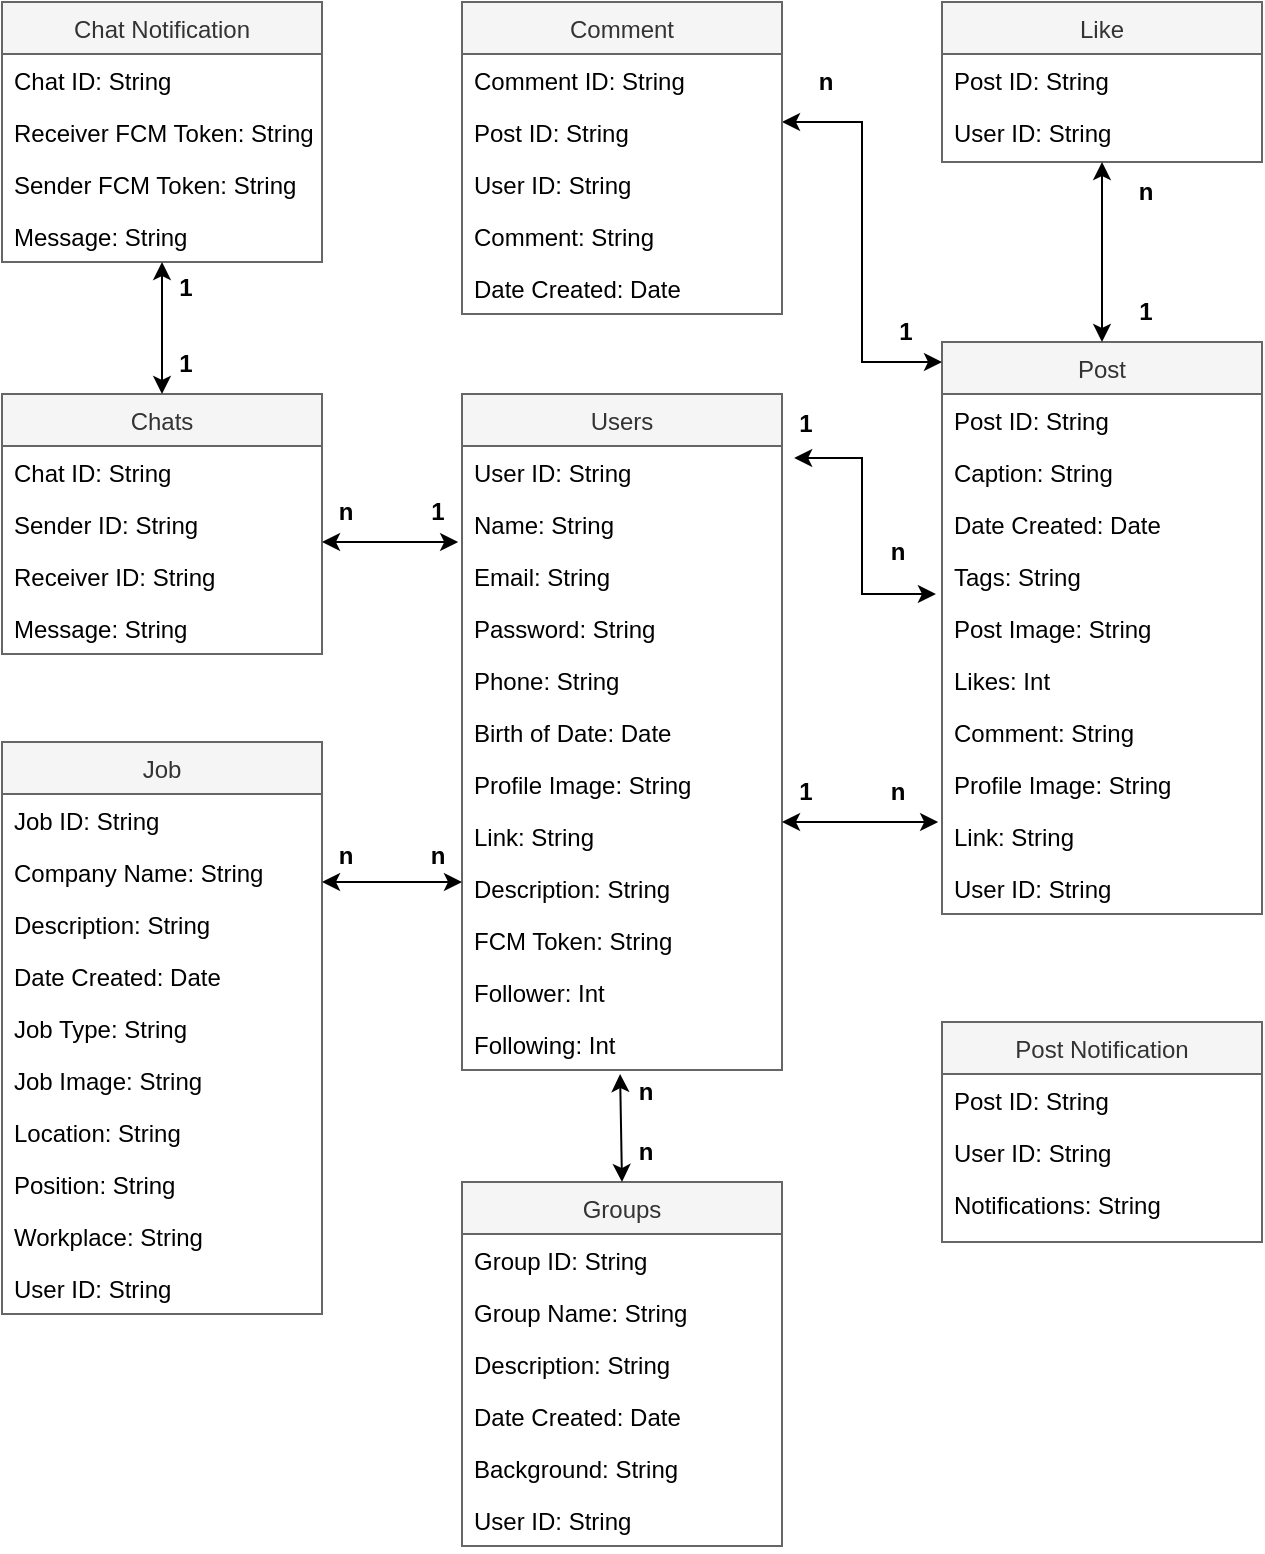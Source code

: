 <mxfile version="20.7.4" type="github">
  <diagram id="C5RBs43oDa-KdzZeNtuy" name="Page-1">
    <mxGraphModel dx="1434" dy="774" grid="1" gridSize="10" guides="1" tooltips="1" connect="1" arrows="1" fold="1" page="1" pageScale="1" pageWidth="827" pageHeight="1169" math="0" shadow="0">
      <root>
        <mxCell id="WIyWlLk6GJQsqaUBKTNV-0" />
        <mxCell id="WIyWlLk6GJQsqaUBKTNV-1" parent="WIyWlLk6GJQsqaUBKTNV-0" />
        <mxCell id="zkfFHV4jXpPFQw0GAbJ--0" value="Users" style="swimlane;fontStyle=0;align=center;verticalAlign=top;childLayout=stackLayout;horizontal=1;startSize=26;horizontalStack=0;resizeParent=1;resizeLast=0;collapsible=1;marginBottom=0;rounded=0;shadow=0;strokeWidth=1;fillColor=#f5f5f5;fontColor=#333333;strokeColor=#666666;" parent="WIyWlLk6GJQsqaUBKTNV-1" vertex="1">
          <mxGeometry x="260" y="296" width="160" height="338" as="geometry">
            <mxRectangle x="230" y="140" width="160" height="26" as="alternateBounds" />
          </mxGeometry>
        </mxCell>
        <mxCell id="g1v8Jiu_yyEXlm8m5T4r-4" value="User ID: String" style="text;align=left;verticalAlign=top;spacingLeft=4;spacingRight=4;overflow=hidden;rotatable=0;points=[[0,0.5],[1,0.5]];portConstraint=eastwest;" parent="zkfFHV4jXpPFQw0GAbJ--0" vertex="1">
          <mxGeometry y="26" width="160" height="26" as="geometry" />
        </mxCell>
        <mxCell id="zkfFHV4jXpPFQw0GAbJ--1" value="Name: String" style="text;align=left;verticalAlign=top;spacingLeft=4;spacingRight=4;overflow=hidden;rotatable=0;points=[[0,0.5],[1,0.5]];portConstraint=eastwest;" parent="zkfFHV4jXpPFQw0GAbJ--0" vertex="1">
          <mxGeometry y="52" width="160" height="26" as="geometry" />
        </mxCell>
        <mxCell id="zkfFHV4jXpPFQw0GAbJ--2" value="Email: String" style="text;align=left;verticalAlign=top;spacingLeft=4;spacingRight=4;overflow=hidden;rotatable=0;points=[[0,0.5],[1,0.5]];portConstraint=eastwest;rounded=0;shadow=0;html=0;" parent="zkfFHV4jXpPFQw0GAbJ--0" vertex="1">
          <mxGeometry y="78" width="160" height="26" as="geometry" />
        </mxCell>
        <mxCell id="zkfFHV4jXpPFQw0GAbJ--3" value="Password: String" style="text;align=left;verticalAlign=top;spacingLeft=4;spacingRight=4;overflow=hidden;rotatable=0;points=[[0,0.5],[1,0.5]];portConstraint=eastwest;rounded=0;shadow=0;html=0;" parent="zkfFHV4jXpPFQw0GAbJ--0" vertex="1">
          <mxGeometry y="104" width="160" height="26" as="geometry" />
        </mxCell>
        <mxCell id="g1v8Jiu_yyEXlm8m5T4r-0" value="Phone: String" style="text;align=left;verticalAlign=top;spacingLeft=4;spacingRight=4;overflow=hidden;rotatable=0;points=[[0,0.5],[1,0.5]];portConstraint=eastwest;rounded=0;shadow=0;html=0;" parent="zkfFHV4jXpPFQw0GAbJ--0" vertex="1">
          <mxGeometry y="130" width="160" height="26" as="geometry" />
        </mxCell>
        <mxCell id="g1v8Jiu_yyEXlm8m5T4r-5" value="Birth of Date: Date" style="text;align=left;verticalAlign=top;spacingLeft=4;spacingRight=4;overflow=hidden;rotatable=0;points=[[0,0.5],[1,0.5]];portConstraint=eastwest;rounded=0;shadow=0;html=0;" parent="zkfFHV4jXpPFQw0GAbJ--0" vertex="1">
          <mxGeometry y="156" width="160" height="26" as="geometry" />
        </mxCell>
        <mxCell id="g1v8Jiu_yyEXlm8m5T4r-1" value="Profile Image: String" style="text;align=left;verticalAlign=top;spacingLeft=4;spacingRight=4;overflow=hidden;rotatable=0;points=[[0,0.5],[1,0.5]];portConstraint=eastwest;rounded=0;shadow=0;html=0;" parent="zkfFHV4jXpPFQw0GAbJ--0" vertex="1">
          <mxGeometry y="182" width="160" height="26" as="geometry" />
        </mxCell>
        <mxCell id="g1v8Jiu_yyEXlm8m5T4r-2" value="Link: String" style="text;align=left;verticalAlign=top;spacingLeft=4;spacingRight=4;overflow=hidden;rotatable=0;points=[[0,0.5],[1,0.5]];portConstraint=eastwest;rounded=0;shadow=0;html=0;" parent="zkfFHV4jXpPFQw0GAbJ--0" vertex="1">
          <mxGeometry y="208" width="160" height="26" as="geometry" />
        </mxCell>
        <mxCell id="g1v8Jiu_yyEXlm8m5T4r-3" value="Description: String" style="text;align=left;verticalAlign=top;spacingLeft=4;spacingRight=4;overflow=hidden;rotatable=0;points=[[0,0.5],[1,0.5]];portConstraint=eastwest;rounded=0;shadow=0;html=0;" parent="zkfFHV4jXpPFQw0GAbJ--0" vertex="1">
          <mxGeometry y="234" width="160" height="26" as="geometry" />
        </mxCell>
        <mxCell id="g1v8Jiu_yyEXlm8m5T4r-7" value="FCM Token: String" style="text;align=left;verticalAlign=top;spacingLeft=4;spacingRight=4;overflow=hidden;rotatable=0;points=[[0,0.5],[1,0.5]];portConstraint=eastwest;rounded=0;shadow=0;html=0;" parent="zkfFHV4jXpPFQw0GAbJ--0" vertex="1">
          <mxGeometry y="260" width="160" height="26" as="geometry" />
        </mxCell>
        <mxCell id="g1v8Jiu_yyEXlm8m5T4r-8" value="Follower: Int" style="text;align=left;verticalAlign=top;spacingLeft=4;spacingRight=4;overflow=hidden;rotatable=0;points=[[0,0.5],[1,0.5]];portConstraint=eastwest;rounded=0;shadow=0;html=0;" parent="zkfFHV4jXpPFQw0GAbJ--0" vertex="1">
          <mxGeometry y="286" width="160" height="26" as="geometry" />
        </mxCell>
        <mxCell id="g1v8Jiu_yyEXlm8m5T4r-9" value="Following: Int" style="text;align=left;verticalAlign=top;spacingLeft=4;spacingRight=4;overflow=hidden;rotatable=0;points=[[0,0.5],[1,0.5]];portConstraint=eastwest;rounded=0;shadow=0;html=0;" parent="zkfFHV4jXpPFQw0GAbJ--0" vertex="1">
          <mxGeometry y="312" width="160" height="26" as="geometry" />
        </mxCell>
        <mxCell id="g1v8Jiu_yyEXlm8m5T4r-10" value="Post" style="swimlane;fontStyle=0;align=center;verticalAlign=top;childLayout=stackLayout;horizontal=1;startSize=26;horizontalStack=0;resizeParent=1;resizeLast=0;collapsible=1;marginBottom=0;rounded=0;shadow=0;strokeWidth=1;fillColor=#f5f5f5;fontColor=#333333;strokeColor=#666666;" parent="WIyWlLk6GJQsqaUBKTNV-1" vertex="1">
          <mxGeometry x="500" y="270" width="160" height="286" as="geometry">
            <mxRectangle x="230" y="140" width="160" height="26" as="alternateBounds" />
          </mxGeometry>
        </mxCell>
        <mxCell id="g1v8Jiu_yyEXlm8m5T4r-11" value="Post ID: String" style="text;align=left;verticalAlign=top;spacingLeft=4;spacingRight=4;overflow=hidden;rotatable=0;points=[[0,0.5],[1,0.5]];portConstraint=eastwest;" parent="g1v8Jiu_yyEXlm8m5T4r-10" vertex="1">
          <mxGeometry y="26" width="160" height="26" as="geometry" />
        </mxCell>
        <mxCell id="g1v8Jiu_yyEXlm8m5T4r-12" value="Caption: String" style="text;align=left;verticalAlign=top;spacingLeft=4;spacingRight=4;overflow=hidden;rotatable=0;points=[[0,0.5],[1,0.5]];portConstraint=eastwest;" parent="g1v8Jiu_yyEXlm8m5T4r-10" vertex="1">
          <mxGeometry y="52" width="160" height="26" as="geometry" />
        </mxCell>
        <mxCell id="g1v8Jiu_yyEXlm8m5T4r-13" value="Date Created: Date" style="text;align=left;verticalAlign=top;spacingLeft=4;spacingRight=4;overflow=hidden;rotatable=0;points=[[0,0.5],[1,0.5]];portConstraint=eastwest;rounded=0;shadow=0;html=0;" parent="g1v8Jiu_yyEXlm8m5T4r-10" vertex="1">
          <mxGeometry y="78" width="160" height="26" as="geometry" />
        </mxCell>
        <mxCell id="g1v8Jiu_yyEXlm8m5T4r-14" value="Tags: String" style="text;align=left;verticalAlign=top;spacingLeft=4;spacingRight=4;overflow=hidden;rotatable=0;points=[[0,0.5],[1,0.5]];portConstraint=eastwest;rounded=0;shadow=0;html=0;" parent="g1v8Jiu_yyEXlm8m5T4r-10" vertex="1">
          <mxGeometry y="104" width="160" height="26" as="geometry" />
        </mxCell>
        <mxCell id="g1v8Jiu_yyEXlm8m5T4r-15" value="Post Image: String" style="text;align=left;verticalAlign=top;spacingLeft=4;spacingRight=4;overflow=hidden;rotatable=0;points=[[0,0.5],[1,0.5]];portConstraint=eastwest;rounded=0;shadow=0;html=0;" parent="g1v8Jiu_yyEXlm8m5T4r-10" vertex="1">
          <mxGeometry y="130" width="160" height="26" as="geometry" />
        </mxCell>
        <mxCell id="g1v8Jiu_yyEXlm8m5T4r-16" value="Likes: Int" style="text;align=left;verticalAlign=top;spacingLeft=4;spacingRight=4;overflow=hidden;rotatable=0;points=[[0,0.5],[1,0.5]];portConstraint=eastwest;rounded=0;shadow=0;html=0;" parent="g1v8Jiu_yyEXlm8m5T4r-10" vertex="1">
          <mxGeometry y="156" width="160" height="26" as="geometry" />
        </mxCell>
        <mxCell id="lOst0Zq4y3KL9aMdi6OP-15" value="Comment: String" style="text;align=left;verticalAlign=top;spacingLeft=4;spacingRight=4;overflow=hidden;rotatable=0;points=[[0,0.5],[1,0.5]];portConstraint=eastwest;rounded=0;shadow=0;html=0;" parent="g1v8Jiu_yyEXlm8m5T4r-10" vertex="1">
          <mxGeometry y="182" width="160" height="26" as="geometry" />
        </mxCell>
        <mxCell id="g1v8Jiu_yyEXlm8m5T4r-17" value="Profile Image: String" style="text;align=left;verticalAlign=top;spacingLeft=4;spacingRight=4;overflow=hidden;rotatable=0;points=[[0,0.5],[1,0.5]];portConstraint=eastwest;rounded=0;shadow=0;html=0;" parent="g1v8Jiu_yyEXlm8m5T4r-10" vertex="1">
          <mxGeometry y="208" width="160" height="26" as="geometry" />
        </mxCell>
        <mxCell id="g1v8Jiu_yyEXlm8m5T4r-18" value="Link: String" style="text;align=left;verticalAlign=top;spacingLeft=4;spacingRight=4;overflow=hidden;rotatable=0;points=[[0,0.5],[1,0.5]];portConstraint=eastwest;rounded=0;shadow=0;html=0;" parent="g1v8Jiu_yyEXlm8m5T4r-10" vertex="1">
          <mxGeometry y="234" width="160" height="26" as="geometry" />
        </mxCell>
        <mxCell id="g1v8Jiu_yyEXlm8m5T4r-19" value="User ID: String" style="text;align=left;verticalAlign=top;spacingLeft=4;spacingRight=4;overflow=hidden;rotatable=0;points=[[0,0.5],[1,0.5]];portConstraint=eastwest;rounded=0;shadow=0;html=0;" parent="g1v8Jiu_yyEXlm8m5T4r-10" vertex="1">
          <mxGeometry y="260" width="160" height="26" as="geometry" />
        </mxCell>
        <mxCell id="g1v8Jiu_yyEXlm8m5T4r-24" value="Job" style="swimlane;fontStyle=0;align=center;verticalAlign=top;childLayout=stackLayout;horizontal=1;startSize=26;horizontalStack=0;resizeParent=1;resizeLast=0;collapsible=1;marginBottom=0;rounded=0;shadow=0;strokeWidth=1;fillColor=#f5f5f5;fontColor=#333333;strokeColor=#666666;" parent="WIyWlLk6GJQsqaUBKTNV-1" vertex="1">
          <mxGeometry x="30" y="470" width="160" height="286" as="geometry">
            <mxRectangle x="230" y="140" width="160" height="26" as="alternateBounds" />
          </mxGeometry>
        </mxCell>
        <mxCell id="g1v8Jiu_yyEXlm8m5T4r-25" value="Job ID: String" style="text;align=left;verticalAlign=top;spacingLeft=4;spacingRight=4;overflow=hidden;rotatable=0;points=[[0,0.5],[1,0.5]];portConstraint=eastwest;" parent="g1v8Jiu_yyEXlm8m5T4r-24" vertex="1">
          <mxGeometry y="26" width="160" height="26" as="geometry" />
        </mxCell>
        <mxCell id="g1v8Jiu_yyEXlm8m5T4r-34" value="Company Name: String" style="text;align=left;verticalAlign=top;spacingLeft=4;spacingRight=4;overflow=hidden;rotatable=0;points=[[0,0.5],[1,0.5]];portConstraint=eastwest;" parent="g1v8Jiu_yyEXlm8m5T4r-24" vertex="1">
          <mxGeometry y="52" width="160" height="26" as="geometry" />
        </mxCell>
        <mxCell id="g1v8Jiu_yyEXlm8m5T4r-26" value="Description: String" style="text;align=left;verticalAlign=top;spacingLeft=4;spacingRight=4;overflow=hidden;rotatable=0;points=[[0,0.5],[1,0.5]];portConstraint=eastwest;" parent="g1v8Jiu_yyEXlm8m5T4r-24" vertex="1">
          <mxGeometry y="78" width="160" height="26" as="geometry" />
        </mxCell>
        <mxCell id="g1v8Jiu_yyEXlm8m5T4r-27" value="Date Created: Date" style="text;align=left;verticalAlign=top;spacingLeft=4;spacingRight=4;overflow=hidden;rotatable=0;points=[[0,0.5],[1,0.5]];portConstraint=eastwest;rounded=0;shadow=0;html=0;" parent="g1v8Jiu_yyEXlm8m5T4r-24" vertex="1">
          <mxGeometry y="104" width="160" height="26" as="geometry" />
        </mxCell>
        <mxCell id="g1v8Jiu_yyEXlm8m5T4r-28" value="Job Type: String" style="text;align=left;verticalAlign=top;spacingLeft=4;spacingRight=4;overflow=hidden;rotatable=0;points=[[0,0.5],[1,0.5]];portConstraint=eastwest;rounded=0;shadow=0;html=0;" parent="g1v8Jiu_yyEXlm8m5T4r-24" vertex="1">
          <mxGeometry y="130" width="160" height="26" as="geometry" />
        </mxCell>
        <mxCell id="g1v8Jiu_yyEXlm8m5T4r-29" value="Job Image: String" style="text;align=left;verticalAlign=top;spacingLeft=4;spacingRight=4;overflow=hidden;rotatable=0;points=[[0,0.5],[1,0.5]];portConstraint=eastwest;rounded=0;shadow=0;html=0;" parent="g1v8Jiu_yyEXlm8m5T4r-24" vertex="1">
          <mxGeometry y="156" width="160" height="26" as="geometry" />
        </mxCell>
        <mxCell id="g1v8Jiu_yyEXlm8m5T4r-30" value="Location: String" style="text;align=left;verticalAlign=top;spacingLeft=4;spacingRight=4;overflow=hidden;rotatable=0;points=[[0,0.5],[1,0.5]];portConstraint=eastwest;rounded=0;shadow=0;html=0;" parent="g1v8Jiu_yyEXlm8m5T4r-24" vertex="1">
          <mxGeometry y="182" width="160" height="26" as="geometry" />
        </mxCell>
        <mxCell id="g1v8Jiu_yyEXlm8m5T4r-31" value="Position: String" style="text;align=left;verticalAlign=top;spacingLeft=4;spacingRight=4;overflow=hidden;rotatable=0;points=[[0,0.5],[1,0.5]];portConstraint=eastwest;rounded=0;shadow=0;html=0;" parent="g1v8Jiu_yyEXlm8m5T4r-24" vertex="1">
          <mxGeometry y="208" width="160" height="26" as="geometry" />
        </mxCell>
        <mxCell id="g1v8Jiu_yyEXlm8m5T4r-32" value="Workplace: String" style="text;align=left;verticalAlign=top;spacingLeft=4;spacingRight=4;overflow=hidden;rotatable=0;points=[[0,0.5],[1,0.5]];portConstraint=eastwest;rounded=0;shadow=0;html=0;" parent="g1v8Jiu_yyEXlm8m5T4r-24" vertex="1">
          <mxGeometry y="234" width="160" height="26" as="geometry" />
        </mxCell>
        <mxCell id="g1v8Jiu_yyEXlm8m5T4r-33" value="User ID: String" style="text;align=left;verticalAlign=top;spacingLeft=4;spacingRight=4;overflow=hidden;rotatable=0;points=[[0,0.5],[1,0.5]];portConstraint=eastwest;rounded=0;shadow=0;html=0;" parent="g1v8Jiu_yyEXlm8m5T4r-24" vertex="1">
          <mxGeometry y="260" width="160" height="26" as="geometry" />
        </mxCell>
        <mxCell id="g1v8Jiu_yyEXlm8m5T4r-35" value="Groups" style="swimlane;fontStyle=0;align=center;verticalAlign=top;childLayout=stackLayout;horizontal=1;startSize=26;horizontalStack=0;resizeParent=1;resizeLast=0;collapsible=1;marginBottom=0;rounded=0;shadow=0;strokeWidth=1;fillColor=#f5f5f5;fontColor=#333333;strokeColor=#666666;" parent="WIyWlLk6GJQsqaUBKTNV-1" vertex="1">
          <mxGeometry x="260" y="690" width="160" height="182" as="geometry">
            <mxRectangle x="230" y="140" width="160" height="26" as="alternateBounds" />
          </mxGeometry>
        </mxCell>
        <mxCell id="g1v8Jiu_yyEXlm8m5T4r-36" value="Group ID: String" style="text;align=left;verticalAlign=top;spacingLeft=4;spacingRight=4;overflow=hidden;rotatable=0;points=[[0,0.5],[1,0.5]];portConstraint=eastwest;" parent="g1v8Jiu_yyEXlm8m5T4r-35" vertex="1">
          <mxGeometry y="26" width="160" height="26" as="geometry" />
        </mxCell>
        <mxCell id="g1v8Jiu_yyEXlm8m5T4r-37" value="Group Name: String" style="text;align=left;verticalAlign=top;spacingLeft=4;spacingRight=4;overflow=hidden;rotatable=0;points=[[0,0.5],[1,0.5]];portConstraint=eastwest;" parent="g1v8Jiu_yyEXlm8m5T4r-35" vertex="1">
          <mxGeometry y="52" width="160" height="26" as="geometry" />
        </mxCell>
        <mxCell id="g1v8Jiu_yyEXlm8m5T4r-38" value="Description: String" style="text;align=left;verticalAlign=top;spacingLeft=4;spacingRight=4;overflow=hidden;rotatable=0;points=[[0,0.5],[1,0.5]];portConstraint=eastwest;" parent="g1v8Jiu_yyEXlm8m5T4r-35" vertex="1">
          <mxGeometry y="78" width="160" height="26" as="geometry" />
        </mxCell>
        <mxCell id="g1v8Jiu_yyEXlm8m5T4r-39" value="Date Created: Date" style="text;align=left;verticalAlign=top;spacingLeft=4;spacingRight=4;overflow=hidden;rotatable=0;points=[[0,0.5],[1,0.5]];portConstraint=eastwest;rounded=0;shadow=0;html=0;" parent="g1v8Jiu_yyEXlm8m5T4r-35" vertex="1">
          <mxGeometry y="104" width="160" height="26" as="geometry" />
        </mxCell>
        <mxCell id="g1v8Jiu_yyEXlm8m5T4r-40" value="Background: String" style="text;align=left;verticalAlign=top;spacingLeft=4;spacingRight=4;overflow=hidden;rotatable=0;points=[[0,0.5],[1,0.5]];portConstraint=eastwest;rounded=0;shadow=0;html=0;" parent="g1v8Jiu_yyEXlm8m5T4r-35" vertex="1">
          <mxGeometry y="130" width="160" height="26" as="geometry" />
        </mxCell>
        <mxCell id="g1v8Jiu_yyEXlm8m5T4r-45" value="User ID: String" style="text;align=left;verticalAlign=top;spacingLeft=4;spacingRight=4;overflow=hidden;rotatable=0;points=[[0,0.5],[1,0.5]];portConstraint=eastwest;rounded=0;shadow=0;html=0;" parent="g1v8Jiu_yyEXlm8m5T4r-35" vertex="1">
          <mxGeometry y="156" width="160" height="26" as="geometry" />
        </mxCell>
        <mxCell id="g1v8Jiu_yyEXlm8m5T4r-46" value="Chats" style="swimlane;fontStyle=0;align=center;verticalAlign=top;childLayout=stackLayout;horizontal=1;startSize=26;horizontalStack=0;resizeParent=1;resizeLast=0;collapsible=1;marginBottom=0;rounded=0;shadow=0;strokeWidth=1;fillColor=#f5f5f5;fontColor=#333333;strokeColor=#666666;" parent="WIyWlLk6GJQsqaUBKTNV-1" vertex="1">
          <mxGeometry x="30" y="296" width="160" height="130" as="geometry">
            <mxRectangle x="230" y="140" width="160" height="26" as="alternateBounds" />
          </mxGeometry>
        </mxCell>
        <mxCell id="FKrDlw8v08AkZtSbMla6-0" value="Chat ID: String" style="text;align=left;verticalAlign=top;spacingLeft=4;spacingRight=4;overflow=hidden;rotatable=0;points=[[0,0.5],[1,0.5]];portConstraint=eastwest;" parent="g1v8Jiu_yyEXlm8m5T4r-46" vertex="1">
          <mxGeometry y="26" width="160" height="26" as="geometry" />
        </mxCell>
        <mxCell id="g1v8Jiu_yyEXlm8m5T4r-47" value="Sender ID: String" style="text;align=left;verticalAlign=top;spacingLeft=4;spacingRight=4;overflow=hidden;rotatable=0;points=[[0,0.5],[1,0.5]];portConstraint=eastwest;" parent="g1v8Jiu_yyEXlm8m5T4r-46" vertex="1">
          <mxGeometry y="52" width="160" height="26" as="geometry" />
        </mxCell>
        <mxCell id="g1v8Jiu_yyEXlm8m5T4r-48" value="Receiver ID: String" style="text;align=left;verticalAlign=top;spacingLeft=4;spacingRight=4;overflow=hidden;rotatable=0;points=[[0,0.5],[1,0.5]];portConstraint=eastwest;" parent="g1v8Jiu_yyEXlm8m5T4r-46" vertex="1">
          <mxGeometry y="78" width="160" height="26" as="geometry" />
        </mxCell>
        <mxCell id="g1v8Jiu_yyEXlm8m5T4r-49" value="Message: String" style="text;align=left;verticalAlign=top;spacingLeft=4;spacingRight=4;overflow=hidden;rotatable=0;points=[[0,0.5],[1,0.5]];portConstraint=eastwest;" parent="g1v8Jiu_yyEXlm8m5T4r-46" vertex="1">
          <mxGeometry y="104" width="160" height="26" as="geometry" />
        </mxCell>
        <mxCell id="g1v8Jiu_yyEXlm8m5T4r-63" value="&lt;b&gt;n&lt;/b&gt;" style="text;html=1;strokeColor=none;fillColor=none;align=center;verticalAlign=middle;whiteSpace=wrap;rounded=0;" parent="WIyWlLk6GJQsqaUBKTNV-1" vertex="1">
          <mxGeometry x="190" y="512" width="24" height="30" as="geometry" />
        </mxCell>
        <mxCell id="g1v8Jiu_yyEXlm8m5T4r-65" value="&lt;b&gt;1&lt;/b&gt;" style="text;html=1;strokeColor=none;fillColor=none;align=center;verticalAlign=middle;whiteSpace=wrap;rounded=0;" parent="WIyWlLk6GJQsqaUBKTNV-1" vertex="1">
          <mxGeometry x="420" y="296" width="24" height="30" as="geometry" />
        </mxCell>
        <mxCell id="g1v8Jiu_yyEXlm8m5T4r-69" value="&lt;b&gt;n&lt;/b&gt;" style="text;html=1;strokeColor=none;fillColor=none;align=center;verticalAlign=middle;whiteSpace=wrap;rounded=0;" parent="WIyWlLk6GJQsqaUBKTNV-1" vertex="1">
          <mxGeometry x="466" y="360" width="24" height="30" as="geometry" />
        </mxCell>
        <mxCell id="g1v8Jiu_yyEXlm8m5T4r-70" value="&lt;b&gt;n&lt;/b&gt;" style="text;html=1;strokeColor=none;fillColor=none;align=center;verticalAlign=middle;whiteSpace=wrap;rounded=0;" parent="WIyWlLk6GJQsqaUBKTNV-1" vertex="1">
          <mxGeometry x="236" y="512" width="24" height="30" as="geometry" />
        </mxCell>
        <mxCell id="lOst0Zq4y3KL9aMdi6OP-2" value="" style="endArrow=classic;startArrow=classic;html=1;rounded=0;exitX=0;exitY=1;exitDx=0;exitDy=0;entryX=-0.012;entryY=0.231;entryDx=0;entryDy=0;entryPerimeter=0;" parent="WIyWlLk6GJQsqaUBKTNV-1" source="lOst0Zq4y3KL9aMdi6OP-5" target="g1v8Jiu_yyEXlm8m5T4r-18" edge="1">
          <mxGeometry width="50" height="50" relative="1" as="geometry">
            <mxPoint x="470" y="420" as="sourcePoint" />
            <mxPoint x="520" y="370" as="targetPoint" />
          </mxGeometry>
        </mxCell>
        <mxCell id="lOst0Zq4y3KL9aMdi6OP-3" value="" style="endArrow=classic;startArrow=classic;html=1;rounded=0;exitX=1.038;exitY=0.231;exitDx=0;exitDy=0;exitPerimeter=0;entryX=-0.019;entryY=0.846;entryDx=0;entryDy=0;entryPerimeter=0;" parent="WIyWlLk6GJQsqaUBKTNV-1" source="g1v8Jiu_yyEXlm8m5T4r-4" target="g1v8Jiu_yyEXlm8m5T4r-14" edge="1">
          <mxGeometry width="50" height="50" relative="1" as="geometry">
            <mxPoint x="470" y="420" as="sourcePoint" />
            <mxPoint x="520" y="370" as="targetPoint" />
            <Array as="points">
              <mxPoint x="460" y="328" />
              <mxPoint x="460" y="396" />
            </Array>
          </mxGeometry>
        </mxCell>
        <mxCell id="lOst0Zq4y3KL9aMdi6OP-5" value="&lt;b&gt;1&lt;/b&gt;" style="text;html=1;strokeColor=none;fillColor=none;align=center;verticalAlign=middle;whiteSpace=wrap;rounded=0;" parent="WIyWlLk6GJQsqaUBKTNV-1" vertex="1">
          <mxGeometry x="420" y="480" width="24" height="30" as="geometry" />
        </mxCell>
        <mxCell id="lOst0Zq4y3KL9aMdi6OP-6" value="&lt;b&gt;n&lt;/b&gt;" style="text;html=1;strokeColor=none;fillColor=none;align=center;verticalAlign=middle;whiteSpace=wrap;rounded=0;" parent="WIyWlLk6GJQsqaUBKTNV-1" vertex="1">
          <mxGeometry x="466" y="480" width="24" height="30" as="geometry" />
        </mxCell>
        <mxCell id="lOst0Zq4y3KL9aMdi6OP-7" value="Post Notification" style="swimlane;fontStyle=0;align=center;verticalAlign=top;childLayout=stackLayout;horizontal=1;startSize=26;horizontalStack=0;resizeParent=1;resizeLast=0;collapsible=1;marginBottom=0;rounded=0;shadow=0;strokeWidth=1;fillColor=#f5f5f5;fontColor=#333333;strokeColor=#666666;" parent="WIyWlLk6GJQsqaUBKTNV-1" vertex="1">
          <mxGeometry x="500" y="610" width="160" height="110" as="geometry">
            <mxRectangle x="230" y="140" width="160" height="26" as="alternateBounds" />
          </mxGeometry>
        </mxCell>
        <mxCell id="lOst0Zq4y3KL9aMdi6OP-8" value="Post ID: String" style="text;align=left;verticalAlign=top;spacingLeft=4;spacingRight=4;overflow=hidden;rotatable=0;points=[[0,0.5],[1,0.5]];portConstraint=eastwest;" parent="lOst0Zq4y3KL9aMdi6OP-7" vertex="1">
          <mxGeometry y="26" width="160" height="26" as="geometry" />
        </mxCell>
        <mxCell id="lOst0Zq4y3KL9aMdi6OP-9" value="User ID: String" style="text;align=left;verticalAlign=top;spacingLeft=4;spacingRight=4;overflow=hidden;rotatable=0;points=[[0,0.5],[1,0.5]];portConstraint=eastwest;" parent="lOst0Zq4y3KL9aMdi6OP-7" vertex="1">
          <mxGeometry y="52" width="160" height="26" as="geometry" />
        </mxCell>
        <mxCell id="lOst0Zq4y3KL9aMdi6OP-10" value="Notifications: String" style="text;align=left;verticalAlign=top;spacingLeft=4;spacingRight=4;overflow=hidden;rotatable=0;points=[[0,0.5],[1,0.5]];portConstraint=eastwest;" parent="lOst0Zq4y3KL9aMdi6OP-7" vertex="1">
          <mxGeometry y="78" width="160" height="26" as="geometry" />
        </mxCell>
        <mxCell id="lOst0Zq4y3KL9aMdi6OP-14" value="" style="endArrow=classic;startArrow=classic;html=1;rounded=0;exitX=1;exitY=0.5;exitDx=0;exitDy=0;entryX=0;entryY=0.808;entryDx=0;entryDy=0;entryPerimeter=0;" parent="WIyWlLk6GJQsqaUBKTNV-1" edge="1">
          <mxGeometry width="50" height="50" relative="1" as="geometry">
            <mxPoint x="190" y="540" as="sourcePoint" />
            <mxPoint x="260" y="540.008" as="targetPoint" />
          </mxGeometry>
        </mxCell>
        <mxCell id="lOst0Zq4y3KL9aMdi6OP-21" value="" style="endArrow=classic;startArrow=classic;html=1;rounded=0;exitX=0;exitY=0;exitDx=0;exitDy=0;entryX=-0.012;entryY=0.846;entryDx=0;entryDy=0;entryPerimeter=0;" parent="WIyWlLk6GJQsqaUBKTNV-1" target="zkfFHV4jXpPFQw0GAbJ--1" edge="1">
          <mxGeometry width="50" height="50" relative="1" as="geometry">
            <mxPoint x="190" y="370" as="sourcePoint" />
            <mxPoint x="375" y="321" as="targetPoint" />
          </mxGeometry>
        </mxCell>
        <mxCell id="lOst0Zq4y3KL9aMdi6OP-23" value="&lt;b&gt;1&lt;/b&gt;" style="text;html=1;strokeColor=none;fillColor=none;align=center;verticalAlign=middle;whiteSpace=wrap;rounded=0;" parent="WIyWlLk6GJQsqaUBKTNV-1" vertex="1">
          <mxGeometry x="236" y="340" width="24" height="30" as="geometry" />
        </mxCell>
        <mxCell id="lOst0Zq4y3KL9aMdi6OP-24" value="Chat Notification" style="swimlane;fontStyle=0;align=center;verticalAlign=top;childLayout=stackLayout;horizontal=1;startSize=26;horizontalStack=0;resizeParent=1;resizeLast=0;collapsible=1;marginBottom=0;rounded=0;shadow=0;strokeWidth=1;fillColor=#f5f5f5;fontColor=#333333;strokeColor=#666666;" parent="WIyWlLk6GJQsqaUBKTNV-1" vertex="1">
          <mxGeometry x="30" y="100" width="160" height="130" as="geometry">
            <mxRectangle x="230" y="140" width="160" height="26" as="alternateBounds" />
          </mxGeometry>
        </mxCell>
        <mxCell id="FKrDlw8v08AkZtSbMla6-3" value="Chat ID: String" style="text;align=left;verticalAlign=top;spacingLeft=4;spacingRight=4;overflow=hidden;rotatable=0;points=[[0,0.5],[1,0.5]];portConstraint=eastwest;" parent="lOst0Zq4y3KL9aMdi6OP-24" vertex="1">
          <mxGeometry y="26" width="160" height="26" as="geometry" />
        </mxCell>
        <mxCell id="lOst0Zq4y3KL9aMdi6OP-25" value="Receiver FCM Token: String" style="text;align=left;verticalAlign=top;spacingLeft=4;spacingRight=4;overflow=hidden;rotatable=0;points=[[0,0.5],[1,0.5]];portConstraint=eastwest;" parent="lOst0Zq4y3KL9aMdi6OP-24" vertex="1">
          <mxGeometry y="52" width="160" height="26" as="geometry" />
        </mxCell>
        <mxCell id="lOst0Zq4y3KL9aMdi6OP-26" value="Sender FCM Token: String" style="text;align=left;verticalAlign=top;spacingLeft=4;spacingRight=4;overflow=hidden;rotatable=0;points=[[0,0.5],[1,0.5]];portConstraint=eastwest;" parent="lOst0Zq4y3KL9aMdi6OP-24" vertex="1">
          <mxGeometry y="78" width="160" height="26" as="geometry" />
        </mxCell>
        <mxCell id="lOst0Zq4y3KL9aMdi6OP-27" value="Message: String" style="text;align=left;verticalAlign=top;spacingLeft=4;spacingRight=4;overflow=hidden;rotatable=0;points=[[0,0.5],[1,0.5]];portConstraint=eastwest;" parent="lOst0Zq4y3KL9aMdi6OP-24" vertex="1">
          <mxGeometry y="104" width="160" height="26" as="geometry" />
        </mxCell>
        <mxCell id="lOst0Zq4y3KL9aMdi6OP-31" value="" style="endArrow=classic;startArrow=classic;html=1;rounded=0;exitX=0.5;exitY=0;exitDx=0;exitDy=0;entryX=0.5;entryY=1;entryDx=0;entryDy=0;" parent="WIyWlLk6GJQsqaUBKTNV-1" source="g1v8Jiu_yyEXlm8m5T4r-46" target="lOst0Zq4y3KL9aMdi6OP-24" edge="1">
          <mxGeometry width="50" height="50" relative="1" as="geometry">
            <mxPoint x="350" y="238" as="sourcePoint" />
            <mxPoint x="110" y="240" as="targetPoint" />
          </mxGeometry>
        </mxCell>
        <mxCell id="lOst0Zq4y3KL9aMdi6OP-32" value="&lt;b&gt;1&lt;/b&gt;" style="text;html=1;strokeColor=none;fillColor=none;align=center;verticalAlign=middle;whiteSpace=wrap;rounded=0;" parent="WIyWlLk6GJQsqaUBKTNV-1" vertex="1">
          <mxGeometry x="110" y="266" width="24" height="30" as="geometry" />
        </mxCell>
        <mxCell id="lOst0Zq4y3KL9aMdi6OP-33" value="&lt;b&gt;1&lt;/b&gt;" style="text;html=1;strokeColor=none;fillColor=none;align=center;verticalAlign=middle;whiteSpace=wrap;rounded=0;" parent="WIyWlLk6GJQsqaUBKTNV-1" vertex="1">
          <mxGeometry x="110" y="228" width="24" height="30" as="geometry" />
        </mxCell>
        <mxCell id="lOst0Zq4y3KL9aMdi6OP-36" value="" style="endArrow=classic;startArrow=classic;html=1;rounded=0;exitX=1;exitY=0.5;exitDx=0;exitDy=0;" parent="WIyWlLk6GJQsqaUBKTNV-1" edge="1">
          <mxGeometry width="50" height="50" relative="1" as="geometry">
            <mxPoint x="420" y="160" as="sourcePoint" />
            <mxPoint x="500" y="280" as="targetPoint" />
            <Array as="points">
              <mxPoint x="460" y="160" />
              <mxPoint x="460" y="280" />
            </Array>
          </mxGeometry>
        </mxCell>
        <mxCell id="lOst0Zq4y3KL9aMdi6OP-38" value="&lt;b&gt;1&lt;/b&gt;" style="text;html=1;strokeColor=none;fillColor=none;align=center;verticalAlign=middle;whiteSpace=wrap;rounded=0;" parent="WIyWlLk6GJQsqaUBKTNV-1" vertex="1">
          <mxGeometry x="590" y="240" width="24" height="30" as="geometry" />
        </mxCell>
        <mxCell id="lOst0Zq4y3KL9aMdi6OP-39" value="&lt;b&gt;n&lt;/b&gt;" style="text;html=1;strokeColor=none;fillColor=none;align=center;verticalAlign=middle;whiteSpace=wrap;rounded=0;" parent="WIyWlLk6GJQsqaUBKTNV-1" vertex="1">
          <mxGeometry x="590" y="180" width="24" height="30" as="geometry" />
        </mxCell>
        <mxCell id="FKrDlw8v08AkZtSbMla6-2" value="&lt;b&gt;n&lt;/b&gt;" style="text;html=1;strokeColor=none;fillColor=none;align=center;verticalAlign=middle;whiteSpace=wrap;rounded=0;" parent="WIyWlLk6GJQsqaUBKTNV-1" vertex="1">
          <mxGeometry x="190" y="340" width="24" height="30" as="geometry" />
        </mxCell>
        <mxCell id="3ZoJRj4idAydsdAzSTIf-0" value="Comment" style="swimlane;fontStyle=0;align=center;verticalAlign=top;childLayout=stackLayout;horizontal=1;startSize=26;horizontalStack=0;resizeParent=1;resizeLast=0;collapsible=1;marginBottom=0;rounded=0;shadow=0;strokeWidth=1;fillColor=#f5f5f5;fontColor=#333333;strokeColor=#666666;" vertex="1" parent="WIyWlLk6GJQsqaUBKTNV-1">
          <mxGeometry x="260" y="100" width="160" height="156" as="geometry">
            <mxRectangle x="230" y="140" width="160" height="26" as="alternateBounds" />
          </mxGeometry>
        </mxCell>
        <mxCell id="3ZoJRj4idAydsdAzSTIf-1" value="Comment ID: String" style="text;align=left;verticalAlign=top;spacingLeft=4;spacingRight=4;overflow=hidden;rotatable=0;points=[[0,0.5],[1,0.5]];portConstraint=eastwest;" vertex="1" parent="3ZoJRj4idAydsdAzSTIf-0">
          <mxGeometry y="26" width="160" height="26" as="geometry" />
        </mxCell>
        <mxCell id="3ZoJRj4idAydsdAzSTIf-12" value="Post ID: String" style="text;align=left;verticalAlign=top;spacingLeft=4;spacingRight=4;overflow=hidden;rotatable=0;points=[[0,0.5],[1,0.5]];portConstraint=eastwest;" vertex="1" parent="3ZoJRj4idAydsdAzSTIf-0">
          <mxGeometry y="52" width="160" height="26" as="geometry" />
        </mxCell>
        <mxCell id="3ZoJRj4idAydsdAzSTIf-2" value="User ID: String" style="text;align=left;verticalAlign=top;spacingLeft=4;spacingRight=4;overflow=hidden;rotatable=0;points=[[0,0.5],[1,0.5]];portConstraint=eastwest;" vertex="1" parent="3ZoJRj4idAydsdAzSTIf-0">
          <mxGeometry y="78" width="160" height="26" as="geometry" />
        </mxCell>
        <mxCell id="3ZoJRj4idAydsdAzSTIf-3" value="Comment: String" style="text;align=left;verticalAlign=top;spacingLeft=4;spacingRight=4;overflow=hidden;rotatable=0;points=[[0,0.5],[1,0.5]];portConstraint=eastwest;" vertex="1" parent="3ZoJRj4idAydsdAzSTIf-0">
          <mxGeometry y="104" width="160" height="26" as="geometry" />
        </mxCell>
        <mxCell id="3ZoJRj4idAydsdAzSTIf-4" value="Date Created: Date" style="text;align=left;verticalAlign=top;spacingLeft=4;spacingRight=4;overflow=hidden;rotatable=0;points=[[0,0.5],[1,0.5]];portConstraint=eastwest;rounded=0;shadow=0;html=0;" vertex="1" parent="3ZoJRj4idAydsdAzSTIf-0">
          <mxGeometry y="130" width="160" height="26" as="geometry" />
        </mxCell>
        <mxCell id="3ZoJRj4idAydsdAzSTIf-7" value="Like" style="swimlane;fontStyle=0;align=center;verticalAlign=top;childLayout=stackLayout;horizontal=1;startSize=26;horizontalStack=0;resizeParent=1;resizeLast=0;collapsible=1;marginBottom=0;rounded=0;shadow=0;strokeWidth=1;fillColor=#f5f5f5;fontColor=#333333;strokeColor=#666666;" vertex="1" parent="WIyWlLk6GJQsqaUBKTNV-1">
          <mxGeometry x="500" y="100" width="160" height="80" as="geometry">
            <mxRectangle x="230" y="140" width="160" height="26" as="alternateBounds" />
          </mxGeometry>
        </mxCell>
        <mxCell id="3ZoJRj4idAydsdAzSTIf-8" value="Post ID: String&#xa;" style="text;align=left;verticalAlign=top;spacingLeft=4;spacingRight=4;overflow=hidden;rotatable=0;points=[[0,0.5],[1,0.5]];portConstraint=eastwest;" vertex="1" parent="3ZoJRj4idAydsdAzSTIf-7">
          <mxGeometry y="26" width="160" height="26" as="geometry" />
        </mxCell>
        <mxCell id="3ZoJRj4idAydsdAzSTIf-9" value="User ID: String" style="text;align=left;verticalAlign=top;spacingLeft=4;spacingRight=4;overflow=hidden;rotatable=0;points=[[0,0.5],[1,0.5]];portConstraint=eastwest;" vertex="1" parent="3ZoJRj4idAydsdAzSTIf-7">
          <mxGeometry y="52" width="160" height="26" as="geometry" />
        </mxCell>
        <mxCell id="3ZoJRj4idAydsdAzSTIf-14" value="" style="endArrow=classic;startArrow=classic;html=1;rounded=0;exitX=0.5;exitY=1;exitDx=0;exitDy=0;entryX=0.5;entryY=0;entryDx=0;entryDy=0;" edge="1" parent="WIyWlLk6GJQsqaUBKTNV-1" source="3ZoJRj4idAydsdAzSTIf-7" target="g1v8Jiu_yyEXlm8m5T4r-10">
          <mxGeometry width="50" height="50" relative="1" as="geometry">
            <mxPoint x="430" y="170" as="sourcePoint" />
            <mxPoint x="510" y="290" as="targetPoint" />
            <Array as="points">
              <mxPoint x="580" y="230" />
            </Array>
          </mxGeometry>
        </mxCell>
        <mxCell id="3ZoJRj4idAydsdAzSTIf-15" value="&lt;b&gt;n&lt;/b&gt;" style="text;html=1;strokeColor=none;fillColor=none;align=center;verticalAlign=middle;whiteSpace=wrap;rounded=0;" vertex="1" parent="WIyWlLk6GJQsqaUBKTNV-1">
          <mxGeometry x="430" y="125" width="24" height="30" as="geometry" />
        </mxCell>
        <mxCell id="3ZoJRj4idAydsdAzSTIf-16" value="&lt;b&gt;1&lt;/b&gt;" style="text;html=1;strokeColor=none;fillColor=none;align=center;verticalAlign=middle;whiteSpace=wrap;rounded=0;" vertex="1" parent="WIyWlLk6GJQsqaUBKTNV-1">
          <mxGeometry x="470" y="250" width="24" height="30" as="geometry" />
        </mxCell>
        <mxCell id="3ZoJRj4idAydsdAzSTIf-17" value="" style="endArrow=classic;startArrow=classic;html=1;rounded=0;exitX=0.494;exitY=1.077;exitDx=0;exitDy=0;entryX=0.5;entryY=0;entryDx=0;entryDy=0;exitPerimeter=0;" edge="1" parent="WIyWlLk6GJQsqaUBKTNV-1" source="g1v8Jiu_yyEXlm8m5T4r-9" target="g1v8Jiu_yyEXlm8m5T4r-35">
          <mxGeometry x="1" y="-439" width="50" height="50" relative="1" as="geometry">
            <mxPoint x="470" y="666" as="sourcePoint" />
            <mxPoint x="470" y="756" as="targetPoint" />
            <Array as="points" />
            <mxPoint x="219" y="380" as="offset" />
          </mxGeometry>
        </mxCell>
        <mxCell id="3ZoJRj4idAydsdAzSTIf-19" value="&lt;b&gt;n&lt;/b&gt;" style="text;html=1;strokeColor=none;fillColor=none;align=center;verticalAlign=middle;whiteSpace=wrap;rounded=0;" vertex="1" parent="WIyWlLk6GJQsqaUBKTNV-1">
          <mxGeometry x="340" y="660" width="24" height="30" as="geometry" />
        </mxCell>
        <mxCell id="3ZoJRj4idAydsdAzSTIf-20" value="&lt;b&gt;n&lt;/b&gt;" style="text;html=1;strokeColor=none;fillColor=none;align=center;verticalAlign=middle;whiteSpace=wrap;rounded=0;" vertex="1" parent="WIyWlLk6GJQsqaUBKTNV-1">
          <mxGeometry x="340" y="630" width="24" height="30" as="geometry" />
        </mxCell>
      </root>
    </mxGraphModel>
  </diagram>
</mxfile>
